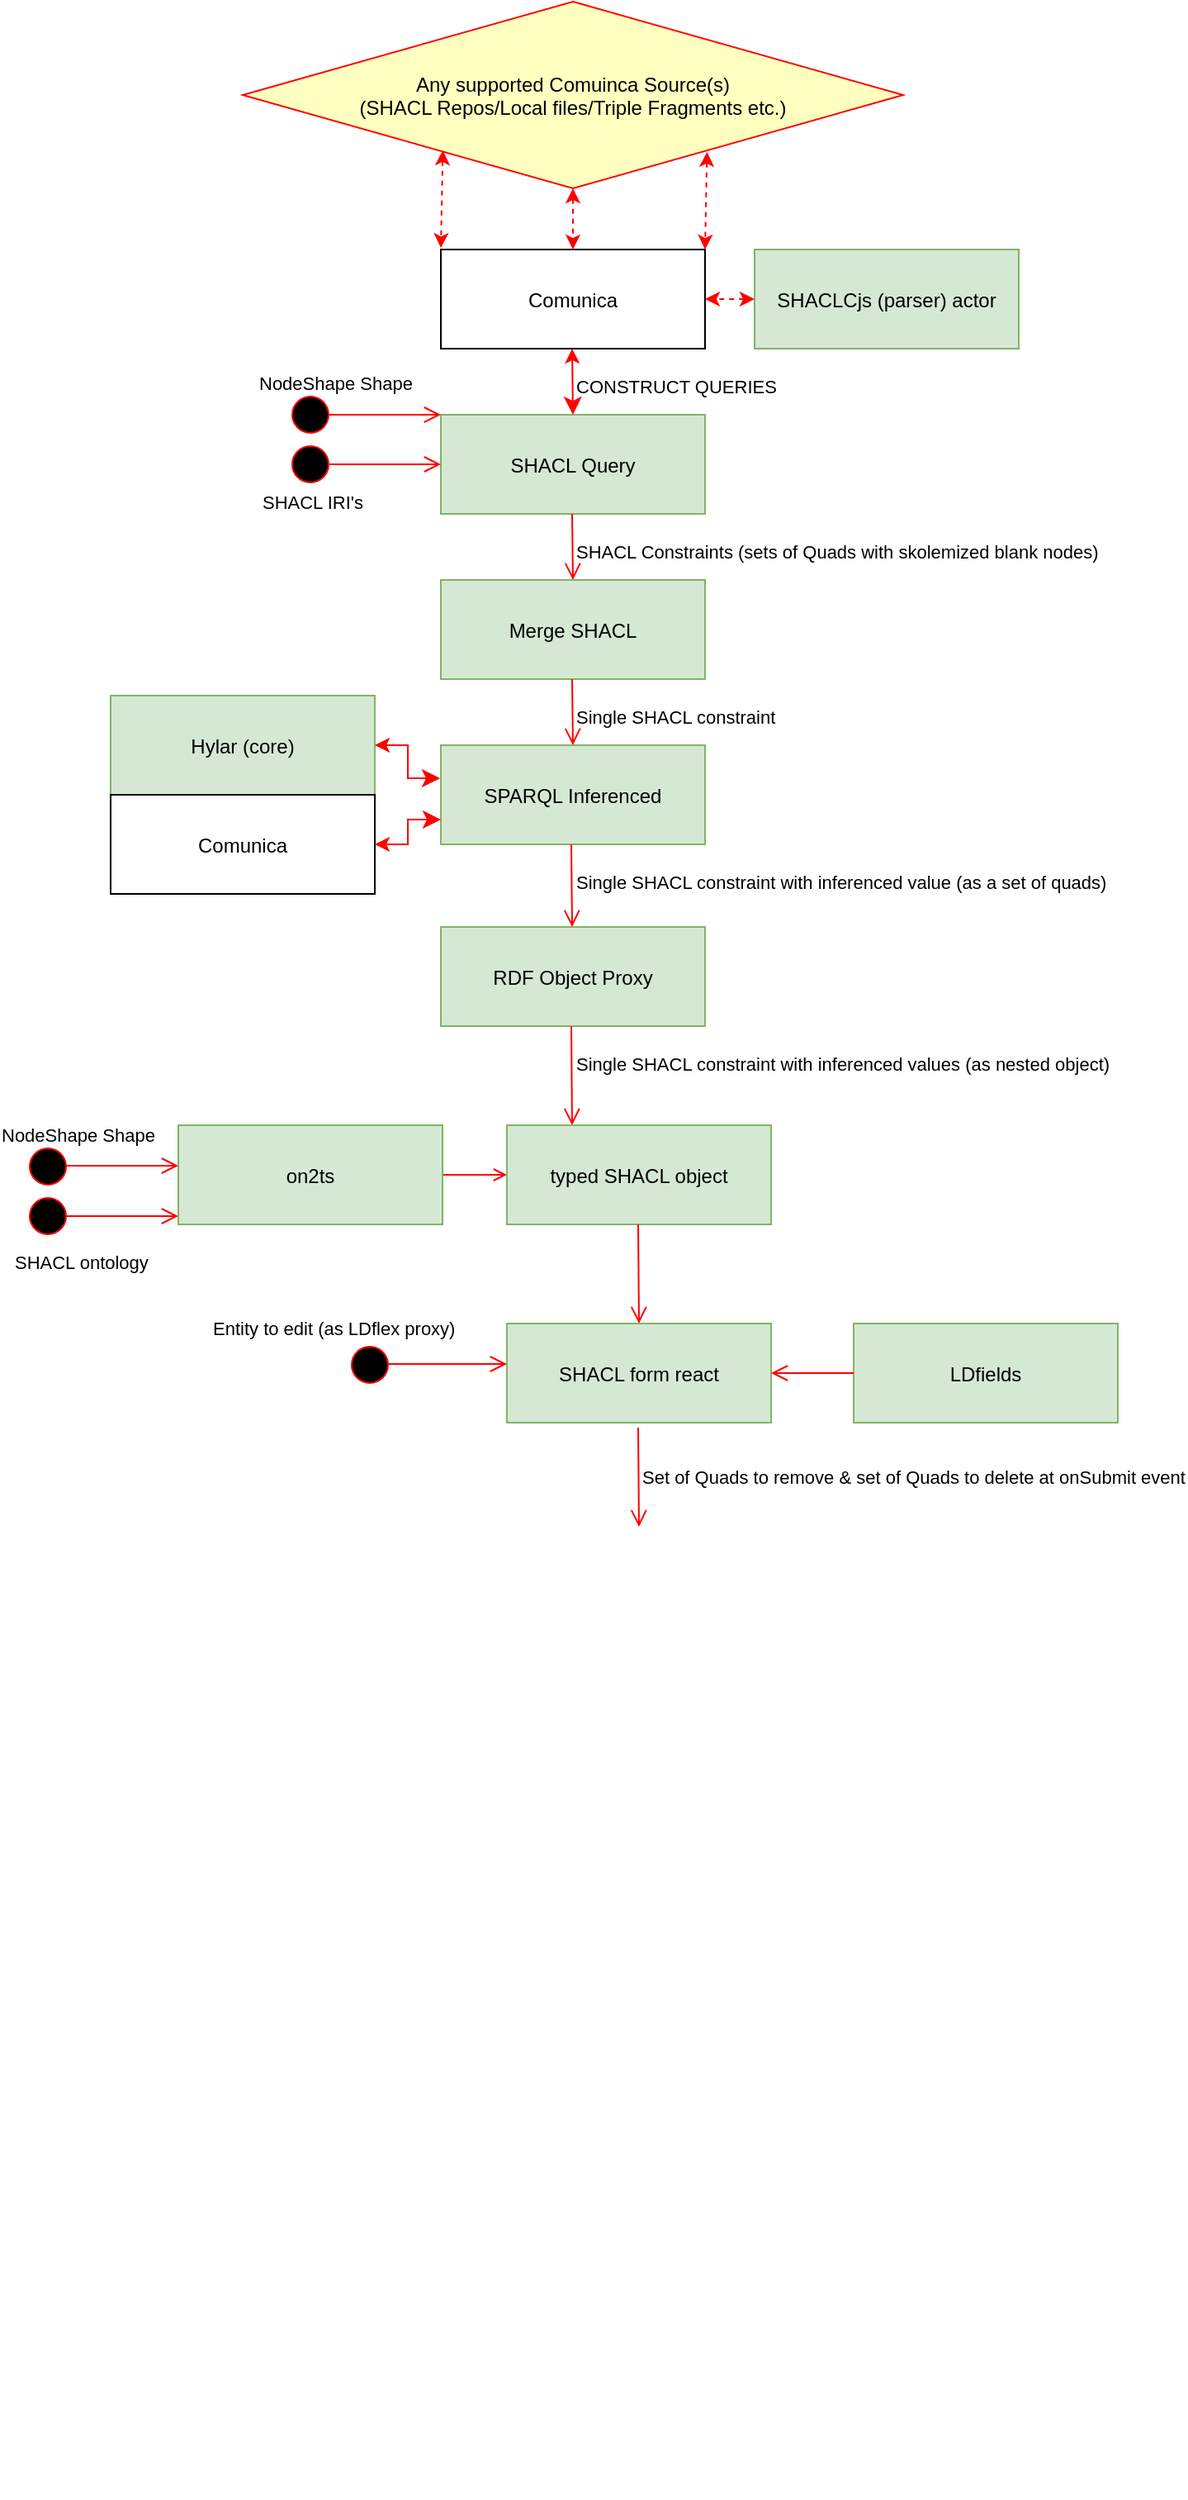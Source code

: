 <mxfile version="14.7.3" type="github">
  <diagram name="Page-1" id="e7e014a7-5840-1c2e-5031-d8a46d1fe8dd">
    <mxGraphModel dx="674" dy="1739" grid="1" gridSize="10" guides="1" tooltips="1" connect="1" arrows="1" fold="1" page="1" pageScale="1" pageWidth="1169" pageHeight="826" background="none" math="0" shadow="0">
      <root>
        <mxCell id="0" />
        <mxCell id="1" parent="0" />
        <mxCell id="20" value="" style="endArrow=open;strokeColor=#FF0000;endFill=1;rounded=0;exitX=1;exitY=0.5;exitDx=0;exitDy=0;" parent="1" source="U5sJHbtddnW6i3F2b5jH-75" edge="1">
          <mxGeometry relative="1" as="geometry">
            <mxPoint x="425.5" y="324.582" as="sourcePoint" />
            <mxPoint x="400" y="230" as="targetPoint" />
          </mxGeometry>
        </mxCell>
        <mxCell id="U5sJHbtddnW6i3F2b5jH-41" value="SHACL Query" style="fillColor=#d5e8d4;strokeColor=#82b366;" vertex="1" parent="1">
          <mxGeometry x="360" y="-230" width="160" height="60" as="geometry" />
        </mxCell>
        <mxCell id="U5sJHbtddnW6i3F2b5jH-42" value="" style="edgeStyle=elbowEdgeStyle;elbow=horizontal;verticalAlign=bottom;endArrow=open;endSize=8;strokeColor=#FF0000;endFill=1;rounded=0;entryX=0;entryY=0.5;entryDx=0;entryDy=0;" edge="1" parent="1" target="U5sJHbtddnW6i3F2b5jH-41">
          <mxGeometry x="140.5" y="-378" as="geometry">
            <mxPoint x="320.5" y="-180" as="targetPoint" />
            <mxPoint x="280" y="-200" as="sourcePoint" />
            <Array as="points">
              <mxPoint x="340" y="-200" />
              <mxPoint x="330" y="-190" />
            </Array>
          </mxGeometry>
        </mxCell>
        <mxCell id="U5sJHbtddnW6i3F2b5jH-43" value="" style="ellipse;shape=startState;fillColor=#000000;strokeColor=#ff0000;" vertex="1" parent="1">
          <mxGeometry x="266" y="-215" width="30" height="30" as="geometry" />
        </mxCell>
        <mxCell id="U5sJHbtddnW6i3F2b5jH-45" value="Any supported Comuinca Source(s) &#xa;(SHACL Repos/Local files/Triple Fragments etc.)" style="rhombus;fillColor=#ffffc0;strokeColor=#ff0000;" vertex="1" parent="1">
          <mxGeometry x="240" y="-480" width="400" height="113" as="geometry" />
        </mxCell>
        <mxCell id="U5sJHbtddnW6i3F2b5jH-46" value="" style="edgeStyle=elbowEdgeStyle;elbow=horizontal;verticalAlign=bottom;endArrow=open;endSize=8;strokeColor=#FF0000;endFill=1;rounded=0;entryX=0;entryY=0.5;entryDx=0;entryDy=0;" edge="1" parent="1">
          <mxGeometry x="140.5" y="-408" as="geometry">
            <mxPoint x="360" y="-230" as="targetPoint" />
            <mxPoint x="280" y="-230" as="sourcePoint" />
          </mxGeometry>
        </mxCell>
        <mxCell id="U5sJHbtddnW6i3F2b5jH-47" value="" style="ellipse;shape=startState;fillColor=#000000;strokeColor=#ff0000;" vertex="1" parent="1">
          <mxGeometry x="266" y="-245" width="30" height="30" as="geometry" />
        </mxCell>
        <mxCell id="U5sJHbtddnW6i3F2b5jH-48" value="NodeShape Shape" style="edgeStyle=elbowEdgeStyle;elbow=horizontal;align=left;verticalAlign=top;endArrow=open;endSize=8;endFill=1;rounded=0;strokeColor=none;" edge="1" parent="1">
          <mxGeometry x="-1" y="-737" relative="1" as="geometry">
            <mxPoint x="600" y="446" as="targetPoint" />
            <mxPoint x="600" y="385.75" as="sourcePoint" />
            <mxPoint x="385" y="-648" as="offset" />
          </mxGeometry>
        </mxCell>
        <mxCell id="U5sJHbtddnW6i3F2b5jH-49" value="" style="edgeStyle=elbowEdgeStyle;elbow=horizontal;verticalAlign=bottom;endArrow=classic;endSize=8;strokeColor=#FF0000;endFill=1;rounded=0;startArrow=classic;startFill=1;" edge="1" parent="1">
          <mxGeometry x="-40" y="-448" as="geometry">
            <mxPoint x="440" y="-230" as="targetPoint" />
            <mxPoint x="439.5" y="-270" as="sourcePoint" />
            <Array as="points">
              <mxPoint x="440" y="-410" />
            </Array>
          </mxGeometry>
        </mxCell>
        <mxCell id="U5sJHbtddnW6i3F2b5jH-50" value="Comunica" style="" vertex="1" parent="1">
          <mxGeometry x="360" y="-330" width="160" height="60" as="geometry" />
        </mxCell>
        <mxCell id="U5sJHbtddnW6i3F2b5jH-51" value="" style="endArrow=classic;strokeColor=#FF0000;endFill=1;rounded=0;dashed=1;entryX=0.5;entryY=0;entryDx=0;entryDy=0;startArrow=classic;startFill=1;" edge="1" parent="1" source="U5sJHbtddnW6i3F2b5jH-45" target="U5sJHbtddnW6i3F2b5jH-50">
          <mxGeometry relative="1" as="geometry">
            <mxPoint x="520.001" y="-385" as="sourcePoint" />
            <mxPoint x="575.759" y="-270" as="targetPoint" />
          </mxGeometry>
        </mxCell>
        <mxCell id="U5sJHbtddnW6i3F2b5jH-52" value="" style="endArrow=classic;strokeColor=#FF0000;endFill=1;rounded=0;dashed=1;entryX=1;entryY=0;entryDx=0;entryDy=0;startArrow=classic;startFill=1;exitX=0.703;exitY=0.805;exitDx=0;exitDy=0;exitPerimeter=0;" edge="1" parent="1" source="U5sJHbtddnW6i3F2b5jH-45" target="U5sJHbtddnW6i3F2b5jH-50">
          <mxGeometry relative="1" as="geometry">
            <mxPoint x="520" y="-380" as="sourcePoint" />
            <mxPoint x="450" y="-320" as="targetPoint" />
          </mxGeometry>
        </mxCell>
        <mxCell id="U5sJHbtddnW6i3F2b5jH-53" value="" style="endArrow=classic;strokeColor=#FF0000;endFill=1;rounded=0;dashed=1;entryX=1;entryY=0;entryDx=0;entryDy=0;startArrow=classic;startFill=1;exitX=0.703;exitY=0.805;exitDx=0;exitDy=0;exitPerimeter=0;" edge="1" parent="1">
          <mxGeometry relative="1" as="geometry">
            <mxPoint x="361.2" y="-389.995" as="sourcePoint" />
            <mxPoint x="360" y="-330.96" as="targetPoint" />
          </mxGeometry>
        </mxCell>
        <mxCell id="U5sJHbtddnW6i3F2b5jH-54" value="" style="edgeStyle=elbowEdgeStyle;elbow=horizontal;verticalAlign=bottom;endArrow=open;endSize=8;strokeColor=#FF0000;endFill=1;rounded=0" edge="1" parent="1">
          <mxGeometry x="260" y="-328" as="geometry">
            <mxPoint x="440" y="-130" as="targetPoint" />
            <mxPoint x="439.5" y="-170" as="sourcePoint" />
          </mxGeometry>
        </mxCell>
        <mxCell id="U5sJHbtddnW6i3F2b5jH-55" value="CONSTRUCT QUERIES" style="edgeStyle=elbowEdgeStyle;elbow=horizontal;align=left;verticalAlign=top;endArrow=open;endSize=8;endFill=1;rounded=0;strokeColor=none;" edge="1" parent="1">
          <mxGeometry x="-1" y="-680" relative="1" as="geometry">
            <mxPoint x="612" y="458" as="targetPoint" />
            <mxPoint x="612" y="397.75" as="sourcePoint" />
            <mxPoint x="508" y="-658" as="offset" />
          </mxGeometry>
        </mxCell>
        <mxCell id="U5sJHbtddnW6i3F2b5jH-56" value="SHACL Constraints (sets of Quads with skolemized blank nodes)" style="edgeStyle=elbowEdgeStyle;elbow=horizontal;align=left;verticalAlign=top;endArrow=open;endSize=8;endFill=1;rounded=0;strokeColor=none;" edge="1" parent="1">
          <mxGeometry x="-1" y="-596" relative="1" as="geometry">
            <mxPoint x="622" y="468" as="targetPoint" />
            <mxPoint x="622" y="407.75" as="sourcePoint" />
            <mxPoint x="414" y="-568" as="offset" />
          </mxGeometry>
        </mxCell>
        <mxCell id="U5sJHbtddnW6i3F2b5jH-57" value="Merge SHACL" style="fillColor=#d5e8d4;strokeColor=#82b366;" vertex="1" parent="1">
          <mxGeometry x="360" y="-130" width="160" height="60" as="geometry" />
        </mxCell>
        <mxCell id="U5sJHbtddnW6i3F2b5jH-58" value="" style="edgeStyle=elbowEdgeStyle;elbow=horizontal;verticalAlign=bottom;endArrow=open;endSize=8;strokeColor=#FF0000;endFill=1;rounded=0" edge="1" parent="1">
          <mxGeometry x="260" y="-228" as="geometry">
            <mxPoint x="440" y="-30" as="targetPoint" />
            <mxPoint x="439.5" y="-70" as="sourcePoint" />
          </mxGeometry>
        </mxCell>
        <mxCell id="U5sJHbtddnW6i3F2b5jH-59" value="Single SHACL constraint" style="edgeStyle=elbowEdgeStyle;elbow=horizontal;align=left;verticalAlign=top;endArrow=open;endSize=8;endFill=1;rounded=0;strokeColor=none;" edge="1" parent="1">
          <mxGeometry x="-1" y="-515" relative="1" as="geometry">
            <mxPoint x="632" y="478" as="targetPoint" />
            <mxPoint x="632" y="417.75" as="sourcePoint" />
            <mxPoint x="323" y="-478" as="offset" />
          </mxGeometry>
        </mxCell>
        <mxCell id="U5sJHbtddnW6i3F2b5jH-60" value="SPARQL Inferenced" style="fillColor=#d5e8d4;strokeColor=#82b366;" vertex="1" parent="1">
          <mxGeometry x="360" y="-30" width="160" height="60" as="geometry" />
        </mxCell>
        <mxCell id="U5sJHbtddnW6i3F2b5jH-61" value="Hylar (core)" style="fillColor=#d5e8d4;strokeColor=#82b366;" vertex="1" parent="1">
          <mxGeometry x="160" y="-60" width="160" height="60" as="geometry" />
        </mxCell>
        <mxCell id="U5sJHbtddnW6i3F2b5jH-62" value="Comunica" style="" vertex="1" parent="1">
          <mxGeometry x="160" width="160" height="60" as="geometry" />
        </mxCell>
        <mxCell id="U5sJHbtddnW6i3F2b5jH-63" value="SHACLCjs (parser) actor" style="fillColor=#d5e8d4;strokeColor=#82b366;" vertex="1" parent="1">
          <mxGeometry x="550" y="-330" width="160" height="60" as="geometry" />
        </mxCell>
        <mxCell id="U5sJHbtddnW6i3F2b5jH-64" value="" style="endArrow=classic;strokeColor=#FF0000;endFill=1;rounded=0;dashed=1;entryX=1;entryY=0.5;entryDx=0;entryDy=0;startArrow=classic;startFill=1;exitX=0;exitY=0.5;exitDx=0;exitDy=0;" edge="1" parent="1" source="U5sJHbtddnW6i3F2b5jH-63" target="U5sJHbtddnW6i3F2b5jH-50">
          <mxGeometry relative="1" as="geometry">
            <mxPoint x="531.2" y="-379.035" as="sourcePoint" />
            <mxPoint x="530" y="-320" as="targetPoint" />
          </mxGeometry>
        </mxCell>
        <mxCell id="U5sJHbtddnW6i3F2b5jH-65" value="" style="edgeStyle=elbowEdgeStyle;elbow=horizontal;verticalAlign=bottom;endArrow=classic;endSize=8;strokeColor=#FF0000;endFill=1;rounded=0;startArrow=classic;startFill=1;" edge="1" parent="1" source="U5sJHbtddnW6i3F2b5jH-61">
          <mxGeometry x="-120.5" y="-228" as="geometry">
            <mxPoint x="359.5" y="-10" as="targetPoint" />
            <mxPoint x="359" y="-50" as="sourcePoint" />
            <Array as="points" />
          </mxGeometry>
        </mxCell>
        <mxCell id="U5sJHbtddnW6i3F2b5jH-66" value="" style="edgeStyle=elbowEdgeStyle;elbow=horizontal;verticalAlign=bottom;endArrow=classic;endSize=8;strokeColor=#FF0000;endFill=1;rounded=0;startArrow=classic;startFill=1;exitX=1;exitY=0.5;exitDx=0;exitDy=0;entryX=0;entryY=0.75;entryDx=0;entryDy=0;" edge="1" parent="1" source="U5sJHbtddnW6i3F2b5jH-62" target="U5sJHbtddnW6i3F2b5jH-60">
          <mxGeometry x="-110.5" y="-218" as="geometry">
            <mxPoint x="369.5" as="targetPoint" />
            <mxPoint x="330" y="-20" as="sourcePoint" />
            <Array as="points" />
          </mxGeometry>
        </mxCell>
        <mxCell id="U5sJHbtddnW6i3F2b5jH-67" value="SHACL IRI&#39;s" style="edgeStyle=elbowEdgeStyle;elbow=horizontal;align=left;verticalAlign=top;endArrow=open;endSize=8;endFill=1;rounded=0;strokeColor=none;" edge="1" parent="1">
          <mxGeometry x="-1" y="-718" relative="1" as="geometry">
            <mxPoint x="632" y="478" as="targetPoint" />
            <mxPoint x="632" y="417.75" as="sourcePoint" />
            <mxPoint x="336" y="-608" as="offset" />
          </mxGeometry>
        </mxCell>
        <mxCell id="U5sJHbtddnW6i3F2b5jH-68" value="RDF Object Proxy" style="fillColor=#d5e8d4;strokeColor=#82b366;" vertex="1" parent="1">
          <mxGeometry x="360" y="80" width="160" height="60" as="geometry" />
        </mxCell>
        <mxCell id="U5sJHbtddnW6i3F2b5jH-69" value="" style="edgeStyle=elbowEdgeStyle;elbow=horizontal;verticalAlign=bottom;endArrow=open;endSize=8;strokeColor=#FF0000;endFill=1;rounded=0;entryX=0.5;entryY=0;entryDx=0;entryDy=0;" edge="1" parent="1" target="U5sJHbtddnW6i3F2b5jH-68">
          <mxGeometry x="259.5" y="-128" as="geometry">
            <mxPoint x="440" y="60" as="targetPoint" />
            <mxPoint x="439" y="30" as="sourcePoint" />
          </mxGeometry>
        </mxCell>
        <mxCell id="U5sJHbtddnW6i3F2b5jH-70" value="Single SHACL constraint with inferenced value (as a set of quads)" style="edgeStyle=elbowEdgeStyle;elbow=horizontal;align=left;verticalAlign=top;endArrow=open;endSize=8;endFill=1;rounded=0;strokeColor=none;" edge="1" parent="1">
          <mxGeometry x="-1" y="-437" relative="1" as="geometry">
            <mxPoint x="642" y="488" as="targetPoint" />
            <mxPoint x="642" y="427.75" as="sourcePoint" />
            <mxPoint x="235" y="-388" as="offset" />
          </mxGeometry>
        </mxCell>
        <mxCell id="U5sJHbtddnW6i3F2b5jH-72" value="" style="edgeStyle=elbowEdgeStyle;elbow=horizontal;verticalAlign=bottom;endArrow=open;endSize=8;strokeColor=#FF0000;endFill=1;rounded=0;entryX=0.25;entryY=0;entryDx=0;entryDy=0;" edge="1" parent="1" target="U5sJHbtddnW6i3F2b5jH-82">
          <mxGeometry x="259.5" y="-18" as="geometry">
            <mxPoint x="440" y="190" as="targetPoint" />
            <mxPoint x="439" y="140" as="sourcePoint" />
          </mxGeometry>
        </mxCell>
        <mxCell id="U5sJHbtddnW6i3F2b5jH-73" value="Single SHACL constraint with inferenced values (as nested object)" style="edgeStyle=elbowEdgeStyle;elbow=horizontal;align=left;verticalAlign=top;endArrow=open;endSize=8;endFill=1;rounded=0;strokeColor=none;" edge="1" parent="1">
          <mxGeometry x="-1" y="-357" relative="1" as="geometry">
            <mxPoint x="652" y="498" as="targetPoint" />
            <mxPoint x="652" y="437.75" as="sourcePoint" />
            <mxPoint x="145" y="-288" as="offset" />
          </mxGeometry>
        </mxCell>
        <mxCell id="U5sJHbtddnW6i3F2b5jH-75" value="on2ts" style="fillColor=#d5e8d4;strokeColor=#82b366;" vertex="1" parent="1">
          <mxGeometry x="201" y="200" width="160" height="60" as="geometry" />
        </mxCell>
        <mxCell id="U5sJHbtddnW6i3F2b5jH-76" value="" style="edgeStyle=elbowEdgeStyle;elbow=horizontal;verticalAlign=bottom;endArrow=open;endSize=8;strokeColor=#FF0000;endFill=1;rounded=0;entryX=0;entryY=0.5;entryDx=0;entryDy=0;" edge="1" parent="1">
          <mxGeometry x="-18.5" y="46.5" as="geometry">
            <mxPoint x="201" y="224.5" as="targetPoint" />
            <mxPoint x="121" y="224.5" as="sourcePoint" />
          </mxGeometry>
        </mxCell>
        <mxCell id="U5sJHbtddnW6i3F2b5jH-77" value="" style="ellipse;shape=startState;fillColor=#000000;strokeColor=#ff0000;" vertex="1" parent="1">
          <mxGeometry x="107" y="210" width="30" height="30" as="geometry" />
        </mxCell>
        <mxCell id="U5sJHbtddnW6i3F2b5jH-78" value="NodeShape Shape" style="edgeStyle=elbowEdgeStyle;elbow=horizontal;align=left;verticalAlign=top;endArrow=open;endSize=8;endFill=1;rounded=0;strokeColor=none;" edge="1" parent="1">
          <mxGeometry x="-1" y="-737" relative="1" as="geometry">
            <mxPoint x="444" y="901" as="targetPoint" />
            <mxPoint x="444" y="840.75" as="sourcePoint" />
            <mxPoint x="385" y="-648" as="offset" />
          </mxGeometry>
        </mxCell>
        <mxCell id="U5sJHbtddnW6i3F2b5jH-79" value="" style="edgeStyle=elbowEdgeStyle;elbow=horizontal;verticalAlign=bottom;endArrow=open;endSize=8;strokeColor=#FF0000;endFill=1;rounded=0;entryX=0;entryY=0.5;entryDx=0;entryDy=0;" edge="1" parent="1">
          <mxGeometry x="-18.5" y="77" as="geometry">
            <mxPoint x="201" y="255" as="targetPoint" />
            <mxPoint x="121" y="255" as="sourcePoint" />
          </mxGeometry>
        </mxCell>
        <mxCell id="U5sJHbtddnW6i3F2b5jH-80" value="" style="ellipse;shape=startState;fillColor=#000000;strokeColor=#ff0000;" vertex="1" parent="1">
          <mxGeometry x="107" y="240" width="30" height="30" as="geometry" />
        </mxCell>
        <mxCell id="U5sJHbtddnW6i3F2b5jH-81" value="SHACL ontology" style="edgeStyle=elbowEdgeStyle;elbow=horizontal;align=left;verticalAlign=top;endArrow=open;endSize=8;endFill=1;rounded=0;strokeColor=none;" edge="1" parent="1">
          <mxGeometry x="-1" y="-680" relative="1" as="geometry">
            <mxPoint x="454" y="911" as="targetPoint" />
            <mxPoint x="454" y="850.75" as="sourcePoint" />
            <mxPoint x="326" y="-581" as="offset" />
          </mxGeometry>
        </mxCell>
        <mxCell id="U5sJHbtddnW6i3F2b5jH-82" value="typed SHACL object" style="fillColor=#d5e8d4;strokeColor=#82b366;" vertex="1" parent="1">
          <mxGeometry x="400" y="200" width="160" height="60" as="geometry" />
        </mxCell>
        <mxCell id="U5sJHbtddnW6i3F2b5jH-83" value="" style="edgeStyle=elbowEdgeStyle;elbow=horizontal;verticalAlign=bottom;endArrow=open;endSize=8;strokeColor=#FF0000;endFill=1;rounded=0;entryX=0.25;entryY=0;entryDx=0;entryDy=0;" edge="1" parent="1">
          <mxGeometry x="300" y="102" as="geometry">
            <mxPoint x="480.5" y="320" as="targetPoint" />
            <mxPoint x="479.5" y="260" as="sourcePoint" />
          </mxGeometry>
        </mxCell>
        <mxCell id="U5sJHbtddnW6i3F2b5jH-84" value="SHACL form react" style="fillColor=#d5e8d4;strokeColor=#82b366;" vertex="1" parent="1">
          <mxGeometry x="400" y="320" width="160" height="60" as="geometry" />
        </mxCell>
        <mxCell id="U5sJHbtddnW6i3F2b5jH-87" value="" style="edgeStyle=elbowEdgeStyle;elbow=horizontal;verticalAlign=bottom;endArrow=open;endSize=8;strokeColor=#FF0000;endFill=1;rounded=0;entryX=0;entryY=0.5;entryDx=0;entryDy=0;" edge="1" parent="1">
          <mxGeometry x="180.5" y="166.5" as="geometry">
            <mxPoint x="400" y="344.5" as="targetPoint" />
            <mxPoint x="320" y="344.5" as="sourcePoint" />
          </mxGeometry>
        </mxCell>
        <mxCell id="U5sJHbtddnW6i3F2b5jH-88" value="" style="ellipse;shape=startState;fillColor=#000000;strokeColor=#ff0000;" vertex="1" parent="1">
          <mxGeometry x="302" y="330" width="30" height="30" as="geometry" />
        </mxCell>
        <mxCell id="U5sJHbtddnW6i3F2b5jH-89" value="Entity to edit (as LDflex proxy)" style="edgeStyle=elbowEdgeStyle;elbow=horizontal;align=left;verticalAlign=top;endArrow=open;endSize=8;endFill=1;rounded=0;strokeColor=none;" edge="1" parent="1">
          <mxGeometry x="-1" y="-774" relative="1" as="geometry">
            <mxPoint x="639" y="1021" as="targetPoint" />
            <mxPoint x="639" y="960.75" as="sourcePoint" />
            <mxPoint x="355" y="-651" as="offset" />
          </mxGeometry>
        </mxCell>
        <mxCell id="U5sJHbtddnW6i3F2b5jH-90" value="LDfields" style="fillColor=#d5e8d4;strokeColor=#82b366;" vertex="1" parent="1">
          <mxGeometry x="610" y="320" width="160" height="60" as="geometry" />
        </mxCell>
        <mxCell id="U5sJHbtddnW6i3F2b5jH-91" value="" style="edgeStyle=elbowEdgeStyle;elbow=horizontal;verticalAlign=bottom;endArrow=open;endSize=8;strokeColor=#FF0000;endFill=1;rounded=0;entryX=1;entryY=0.5;entryDx=0;entryDy=0;exitX=0;exitY=0.5;exitDx=0;exitDy=0;" edge="1" parent="1" source="U5sJHbtddnW6i3F2b5jH-90" target="U5sJHbtddnW6i3F2b5jH-84">
          <mxGeometry x="190.5" y="176.5" as="geometry">
            <mxPoint x="410" y="354.5" as="targetPoint" />
            <mxPoint x="330" y="354.5" as="sourcePoint" />
          </mxGeometry>
        </mxCell>
        <mxCell id="U5sJHbtddnW6i3F2b5jH-92" value="" style="edgeStyle=elbowEdgeStyle;elbow=horizontal;verticalAlign=bottom;endArrow=open;endSize=8;strokeColor=#FF0000;endFill=1;rounded=0;entryX=0.25;entryY=0;entryDx=0;entryDy=0;" edge="1" parent="1">
          <mxGeometry x="300" y="225" as="geometry">
            <mxPoint x="480.5" y="443" as="targetPoint" />
            <mxPoint x="479.5" y="383" as="sourcePoint" />
          </mxGeometry>
        </mxCell>
        <mxCell id="U5sJHbtddnW6i3F2b5jH-93" value="Set of Quads to remove &amp; set of Quads to delete at onSubmit event" style="edgeStyle=elbowEdgeStyle;elbow=horizontal;align=left;verticalAlign=top;endArrow=open;endSize=8;endFill=1;rounded=0;strokeColor=none;" edge="1" parent="1">
          <mxGeometry x="-1" y="-188" relative="1" as="geometry">
            <mxPoint x="662" y="508" as="targetPoint" />
            <mxPoint x="662" y="447.75" as="sourcePoint" />
            <mxPoint x="6" y="-48" as="offset" />
          </mxGeometry>
        </mxCell>
      </root>
    </mxGraphModel>
  </diagram>
</mxfile>
